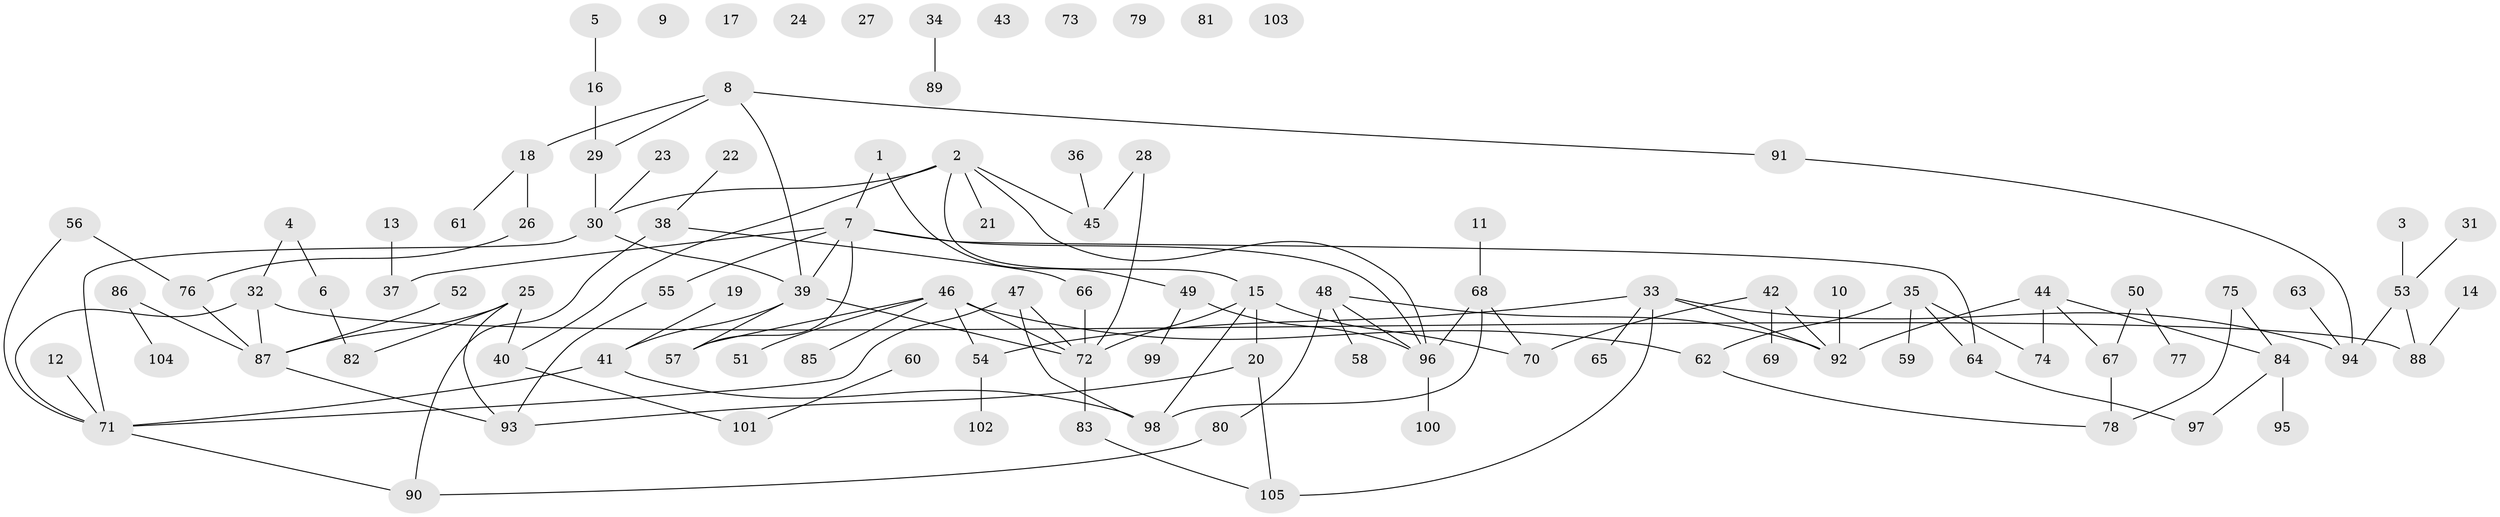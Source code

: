 // Generated by graph-tools (version 1.1) at 2025/49/03/09/25 03:49:10]
// undirected, 105 vertices, 127 edges
graph export_dot {
graph [start="1"]
  node [color=gray90,style=filled];
  1;
  2;
  3;
  4;
  5;
  6;
  7;
  8;
  9;
  10;
  11;
  12;
  13;
  14;
  15;
  16;
  17;
  18;
  19;
  20;
  21;
  22;
  23;
  24;
  25;
  26;
  27;
  28;
  29;
  30;
  31;
  32;
  33;
  34;
  35;
  36;
  37;
  38;
  39;
  40;
  41;
  42;
  43;
  44;
  45;
  46;
  47;
  48;
  49;
  50;
  51;
  52;
  53;
  54;
  55;
  56;
  57;
  58;
  59;
  60;
  61;
  62;
  63;
  64;
  65;
  66;
  67;
  68;
  69;
  70;
  71;
  72;
  73;
  74;
  75;
  76;
  77;
  78;
  79;
  80;
  81;
  82;
  83;
  84;
  85;
  86;
  87;
  88;
  89;
  90;
  91;
  92;
  93;
  94;
  95;
  96;
  97;
  98;
  99;
  100;
  101;
  102;
  103;
  104;
  105;
  1 -- 7;
  1 -- 49;
  2 -- 15;
  2 -- 21;
  2 -- 30;
  2 -- 40;
  2 -- 45;
  2 -- 96;
  3 -- 53;
  4 -- 6;
  4 -- 32;
  5 -- 16;
  6 -- 82;
  7 -- 37;
  7 -- 39;
  7 -- 55;
  7 -- 57;
  7 -- 64;
  7 -- 96;
  8 -- 18;
  8 -- 29;
  8 -- 39;
  8 -- 91;
  10 -- 92;
  11 -- 68;
  12 -- 71;
  13 -- 37;
  14 -- 88;
  15 -- 20;
  15 -- 70;
  15 -- 72;
  15 -- 98;
  16 -- 29;
  18 -- 26;
  18 -- 61;
  19 -- 41;
  20 -- 93;
  20 -- 105;
  22 -- 38;
  23 -- 30;
  25 -- 40;
  25 -- 82;
  25 -- 87;
  25 -- 93;
  26 -- 76;
  28 -- 45;
  28 -- 72;
  29 -- 30;
  30 -- 39;
  30 -- 71;
  31 -- 53;
  32 -- 71;
  32 -- 87;
  32 -- 88;
  33 -- 54;
  33 -- 65;
  33 -- 92;
  33 -- 94;
  33 -- 105;
  34 -- 89;
  35 -- 59;
  35 -- 62;
  35 -- 64;
  35 -- 74;
  36 -- 45;
  38 -- 66;
  38 -- 90;
  39 -- 41;
  39 -- 57;
  39 -- 72;
  40 -- 101;
  41 -- 71;
  41 -- 98;
  42 -- 69;
  42 -- 70;
  42 -- 92;
  44 -- 67;
  44 -- 74;
  44 -- 84;
  44 -- 92;
  46 -- 51;
  46 -- 54;
  46 -- 57;
  46 -- 62;
  46 -- 72;
  46 -- 85;
  47 -- 71;
  47 -- 72;
  47 -- 98;
  48 -- 58;
  48 -- 80;
  48 -- 92;
  48 -- 96;
  49 -- 96;
  49 -- 99;
  50 -- 67;
  50 -- 77;
  52 -- 87;
  53 -- 88;
  53 -- 94;
  54 -- 102;
  55 -- 93;
  56 -- 71;
  56 -- 76;
  60 -- 101;
  62 -- 78;
  63 -- 94;
  64 -- 97;
  66 -- 72;
  67 -- 78;
  68 -- 70;
  68 -- 96;
  68 -- 98;
  71 -- 90;
  72 -- 83;
  75 -- 78;
  75 -- 84;
  76 -- 87;
  80 -- 90;
  83 -- 105;
  84 -- 95;
  84 -- 97;
  86 -- 87;
  86 -- 104;
  87 -- 93;
  91 -- 94;
  96 -- 100;
}
